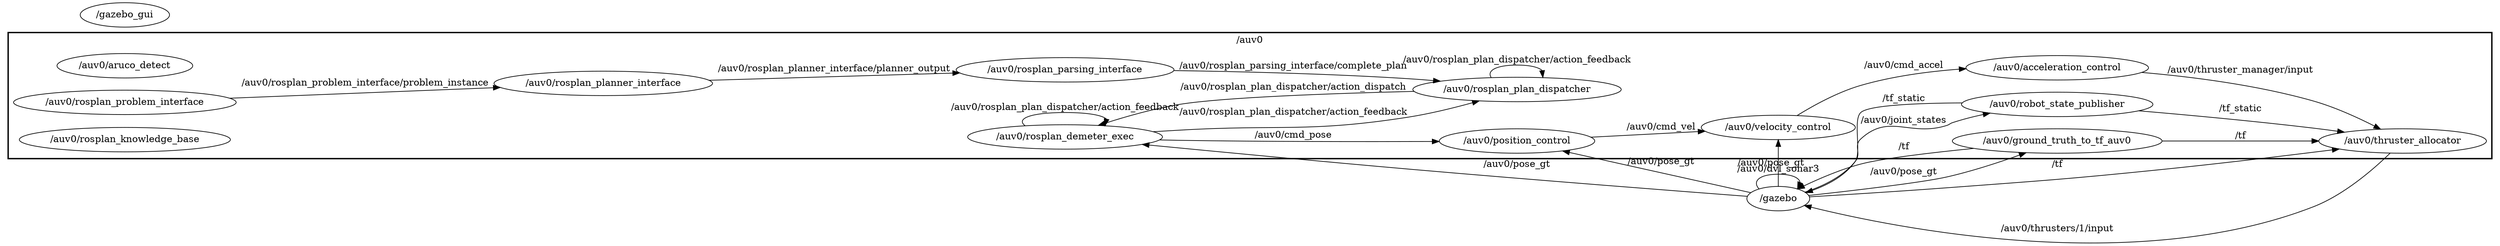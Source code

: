 digraph graphname {
	graph [bb="0,0,4379.6,346",
		compound=True,
		rank=same,
		rankdir=LR,
		ranksep=0.2
	];
	node [label="\N"];
	subgraph cluster___auv0 {
		graph [bb="8,77,4371.6,302",
			compound=True,
			label="/auv0",
			lheight=0.21,
			lp="2189.8,290.5",
			lwidth=0.56,
			rank=same,
			rankdir=LR,
			ranksep=0.2,
			style=bold
		];
		n___auv0__aruco_detect		 [URL=__auv0__aruco_detect,
			height=0.5,
			label="/auv0/aruco_detect",
			pos="179.79,253",
			shape=ellipse,
			tooltip="/auv0/aruco_detect",
			width=2.7803];
		n___auv0__position_control		 [URL=__auv0__position_control,
			height=0.5,
			label="/auv0/position_control",
			pos="2297.4,103",
			shape=ellipse,
			tooltip="/auv0/position_control",
			width=3.1775];
		n___auv0__velocity_control		 [URL=__auv0__velocity_control,
			height=0.5,
			label="/auv0/velocity_control",
			pos="2899.5,103",
			shape=ellipse,
			tooltip="/auv0/velocity_control",
			width=3.1594];
		n___auv0__position_control -> n___auv0__velocity_control		 [URL=topic_3A__auv0__cmd_vel,
			label="/auv0/cmd_vel",
			lp="2618.3,110.5",
			penwidth=1,
			pos="e,2785.5,103 2412.1,103 2515.9,103 2668.6,103 2775.4,103"];
		n___auv0__rosplan_planner_interface		 [URL=__auv0__rosplan_planner_interface,
			height=0.5,
			label="/auv0/rosplan_planner_interface",
			pos="906.76,229",
			shape=ellipse,
			tooltip="/auv0/rosplan_planner_interface",
			width=4.4774];
		n___auv0__rosplan_parsing_interface		 [URL=__auv0__rosplan_parsing_interface,
			height=0.5,
			label="/auv0/rosplan_parsing_interface",
			pos="1608.5,240",
			shape=ellipse,
			tooltip="/auv0/rosplan_parsing_interface",
			width=4.4593];
		n___auv0__rosplan_planner_interface -> n___auv0__rosplan_parsing_interface		 [URL=topic_3A__auv0__rosplan_planner_interface__planner_output,
			label="/auv0/rosplan_planner_interface/planner_output",
			lp="1257.9,244.5",
			penwidth=1,
			pos="e,1449.5,237.51 1066.4,231.5 1177.7,233.25 1326,235.57 1439.3,237.35"];
		n___auv0__robot_state_publisher		 [URL=__auv0__robot_state_publisher,
			height=0.5,
			label="/auv0/robot_state_publisher",
			pos="3547,157",
			shape=ellipse,
			tooltip="/auv0/robot_state_publisher",
			width=3.9177];
		n___auv0__thruster_allocator		 [URL=__auv0__thruster_allocator,
			height=0.5,
			label="/auv0/thruster_allocator",
			pos="4240.1,103",
			shape=ellipse,
			tooltip="/auv0/thruster_allocator",
			width=3.4303];
		n___auv0__robot_state_publisher -> n___auv0__thruster_allocator		 [URL=topic_3A__tf_static,
			label="/tf_static",
			lp="3991.6,146.5",
			penwidth=1,
			pos="e,4152.9,115.77 3680.6,151.2 3792.7,145.71 3956.8,136.16 4099.6,122 4113.7,120.61 4128.5,118.89 4143,117.06"];
		n___auv0__acceleration_control		 [URL=__auv0__acceleration_control,
			height=0.5,
			label="/auv0/acceleration_control",
			pos="3547,211",
			shape=ellipse,
			tooltip="/auv0/acceleration_control",
			width=3.7372];
		n___auv0__velocity_control -> n___auv0__acceleration_control		 [URL=topic_3A__auv0__cmd_accel,
			label="/auv0/cmd_accel",
			lp="3189.3,195.5",
			penwidth=1,
			pos="e,3417,206.19 2952.9,118.93 3022.3,138.97 3147.7,172.83 3257.3,190 3305.8,197.6 3359.2,202.46 3406.9,205.56"];
		n___auv0__rosplan_plan_dispatcher		 [URL=__auv0__rosplan_plan_dispatcher,
			height=0.5,
			label="/auv0/rosplan_plan_dispatcher",
			pos="2297.4,205",
			shape=ellipse,
			tooltip="/auv0/rosplan_plan_dispatcher",
			width=4.2607];
		n___auv0__rosplan_plan_dispatcher -> n___auv0__rosplan_plan_dispatcher		 [URL=topic_3A__auv0__rosplan_plan_dispatcher__action_feedback,
			label="/auv0/rosplan_plan_dispatcher/action_feedback",
			lp="2297.4,248.5",
			penwidth=1,
			pos="e,2326.2,222.78 2268.6,222.78 2263.8,232.31 2273.3,241 2297.4,241 2312.1,241 2321.4,237.77 2325.3,233.1"];
		n___auv0__rosplan_demeter_exec		 [URL=__auv0__rosplan_demeter_exec,
			height=0.5,
			label="/auv0/rosplan_demeter_exec",
			pos="1608.5,128",
			shape=ellipse,
			tooltip="/auv0/rosplan_demeter_exec",
			width=3.9899];
		n___auv0__rosplan_plan_dispatcher -> n___auv0__rosplan_demeter_exec		 [URL=topic_3A__auv0__rosplan_plan_dispatcher__action_dispatch,
			label="/auv0/rosplan_plan_dispatcher/action_dispatch",
			lp="1956.5,209.5",
			penwidth=1,
			pos="e,1663.1,144.65 2145,202.86 2042.9,199.61 1905.8,191.76 1786,173 1748,167.04 1706.2,156.66 1672.8,147.37"];
		n___auv0__rosplan_parsing_interface -> n___auv0__rosplan_plan_dispatcher		 [URL=topic_3A__auv0__rosplan_parsing_interface__complete_plan,
			label="/auv0/rosplan_parsing_interface/complete_plan",
			lp="1956.5,245.5",
			penwidth=1,
			pos="e,2191.6,218.13 1768.4,238.38 1871,236.52 2007,232.53 2127,224 2144.7,222.74 2163.3,221.05 2181.6,219.18"];
		n___auv0__rosplan_demeter_exec -> n___auv0__position_control		 [URL=topic_3A__auv0__cmd_pose,
			label="/auv0/cmd_pose",
			lp="1956.5,124.5",
			penwidth=1,
			pos="e,2183.6,104.99 1736,119.57 1752.8,118.61 1769.8,117.72 1786,117 1918.3,111.1 2069.8,107.32 2173.4,105.2"];
		n___auv0__rosplan_demeter_exec -> n___auv0__rosplan_plan_dispatcher		 [URL=topic_3A__auv0__rosplan_plan_dispatcher__action_feedback,
			label="/auv0/rosplan_plan_dispatcher/action_feedback",
			lp="1956.5,161.5",
			penwidth=1,
			pos="e,2250.8,187.72 1749.9,131.27 1878.1,134.94 2057.3,142 2127,154 2165.8,160.67 2208.1,173.32 2240.9,184.35"];
		n___auv0__rosplan_demeter_exec -> n___auv0__rosplan_demeter_exec		 [URL=topic_3A__auv0__rosplan_plan_dispatcher__action_feedback,
			label="/auv0/rosplan_plan_dispatcher/action_feedback",
			lp="1608.5,171.5",
			penwidth=1,
			pos="e,1638.7,145.78 1578.3,145.78 1573.1,155.31 1583.2,164 1608.5,164 1623.9,164 1633.6,160.77 1637.7,156.1"];
		n___auv0__rosplan_problem_interface		 [URL=__auv0__rosplan_problem_interface,
			height=0.5,
			label="/auv0/rosplan_problem_interface",
			pos="179.79,199",
			shape=ellipse,
			tooltip="/auv0/rosplan_problem_interface",
			width=4.5496];
		n___auv0__rosplan_problem_interface -> n___auv0__rosplan_planner_interface		 [URL=topic_3A__auv0__rosplan_problem_interface__problem_instance,
			label="/auv0/rosplan_problem_interface/problem_instance",
			lp="544.57,228.5",
			penwidth=1,
			pos="e,755.43,222.76 333.51,205.34 454.39,210.33 622.32,217.26 745.17,222.33"];
		n___auv0__ground_truth_to_tf_auv0		 [URL=__auv0__ground_truth_to_tf_auv0,
			height=0.5,
			label="/auv0/ground_truth_to_tf_auv0",
			pos="3547,103",
			shape=ellipse,
			tooltip="/auv0/ground_truth_to_tf_auv0",
			width=4.2968];
		n___auv0__ground_truth_to_tf_auv0 -> n___auv0__thruster_allocator		 [URL=topic_3A__tf,
			label="/tf",
			lp="3991.6,110.5",
			penwidth=1,
			pos="e,4116.5,103 3701.7,103 3823.1,103 3990.4,103 4106.1,103"];
		n___auv0__rosplan_knowledge_base		 [URL=__auv0__rosplan_knowledge_base,
			height=0.5,
			label="/auv0/rosplan_knowledge_base",
			pos="179.79,124",
			shape=ellipse,
			tooltip="/auv0/rosplan_knowledge_base",
			width=4.3149];
		n___auv0__acceleration_control -> n___auv0__thruster_allocator		 [URL=topic_3A__auv0__thruster_manager__input,
			label="/auv0/thruster_manager/input",
			lp="3991.6,199.5",
			penwidth=1,
			pos="e,4204.1,120.34 3680.4,208.54 3793.4,204 3959,191.58 4099.6,158 4132.5,150.16 4167.8,136.29 4194.9,124.44"];
	}
	n___gazebo	 [URL=__gazebo,
		height=0.5,
		label="/gazebo",
		pos="3189.3,18",
		shape=ellipse,
		tooltip="/gazebo",
		width=1.2818];
	n___auv0__robot_state_publisher -> n___gazebo	 [URL=topic_3A__tf_static,
		label="/tf_static",
		lp="3320.8,139.5",
		penwidth=1,
		pos="e,3212.6,33.698 3452.5,143.62 3369.4,131.64 3260.9,115.45 3257.3,112 3244.5,99.793 3258,88.394 3249.3,73 3242.2,60.46 3231.2,49.182 3220.6,40.15"];
	n___auv0__thruster_allocator -> n___gazebo	 [URL=topic_3A__auv0__thrusters__1__input,
		label="/auv0/thrusters/1/input",
		lp="3792.6,80.5",
		penwidth=1,
		pos="e,3234.8,21.68 4131.9,94.243 3910.2,76.314 3411.6,35.981 3244.8,22.491"];
	n___auv0__ground_truth_to_tf_auv0 -> n___gazebo	 [URL=topic_3A__tf,
		label="/tf",
		lp="3320.8,62.5",
		penwidth=1,
		pos="e,3226.5,28.648 3495.8,85.919 3464,75.8 3422.1,63.364 3384.3,55 3328.5,42.673 3313.2,47.542 3257.3,36 3250.5,34.606 3243.4,32.952 3236.5,31.22"];
	n___gazebo_gui	 [URL=__gazebo_gui,
		height=0.5,
		label="/gazebo_gui",
		pos="179.79,328",
		shape=ellipse,
		tooltip="/gazebo_gui",
		width=1.8234];
	n___gazebo -> n___auv0__position_control	 [URL=topic_3A__auv0__pose_gt,
		label="/auv0/pose_gt",
		lp="2727.8,86.5",
		penwidth=1,
		pos="e,2406.8,97.656 3149.1,27.074 3140,28.911 3130.3,30.681 3121.3,32 2872.3,68.236 2578,88.135 2417.2,97.082"];
	n___gazebo -> n___auv0__robot_state_publisher	 [URL=topic_3A__auv0__joint_states,
		label="/auv0/joint_states",
		lp="3320.8,178.5",
		penwidth=1,
		pos="e,3439.1,168.65 3213.5,33.61 3226.4,43.308 3241.2,56.969 3249.3,73 3257,88.367 3244.6,138.33 3257.3,150 3282,172.85 3360.1,173.71 3429,169.34"];
	n___gazebo -> n___auv0__velocity_control	 [URL=topic_3A__auv0__pose_gt,
		label="/auv0/pose_gt",
		lp="3071.3,102.5",
		penwidth=1,
		pos="e,3008.5,97.791 3172.4,34.859 3159.5,46.676 3140.7,61.776 3121.3,70 3089.3,83.528 3052.7,91.635 3018.5,96.457"];
	n___gazebo -> n___auv0__thruster_allocator	 [URL=topic_3A__tf,
		label="/tf",
		lp="3792.6,44.5",
		penwidth=1,
		pos="e,4179.6,87.287 3235.8,18.158 3275.3,18.369 3333.5,18.86 3384.3,20 3702.9,27.155 3785.9,13.714 4099.6,70 4122.6,74.124 4147.5,79.62 4169.8,84.941"];
	n___gazebo -> n___auv0__rosplan_demeter_exec	 [URL=topic_3A__auv0__pose_gt,
		label="/auv0/pose_gt",
		lp="2508.8,25.5",
		penwidth=1,
		pos="e,1641,110.33 3143.1,18 3085.9,18 2985.5,18 2899.5,18 1956.5,18 1956.5,18 1956.5,18 1841.2,18 1713.9,73.626 1649.9,105.76"];
	n___gazebo -> n___auv0__ground_truth_to_tf_auv0	 [URL=topic_3A__auv0__pose_gt,
		label="/auv0/pose_gt",
		lp="3320.8,101.5",
		penwidth=1,
		pos="e,3403,96.348 3204.5,35.114 3217.2,48.18 3236.5,65.362 3257.3,74 3282.4,84.442 3337.5,91.229 3393,95.588"];
	n___gazebo -> n___gazebo	 [URL=topic_3A__auv0__dvl_sonar3,
		label="/auv0/dvl_sonar3",
		lp="3189.3,61.5",
		penwidth=1,
		pos="e,3209.8,34.29 3168.7,34.29 3163.7,44.389 3170.6,54 3189.3,54 3201.2,54 3208.3,50.056 3210.6,44.566"];
}
